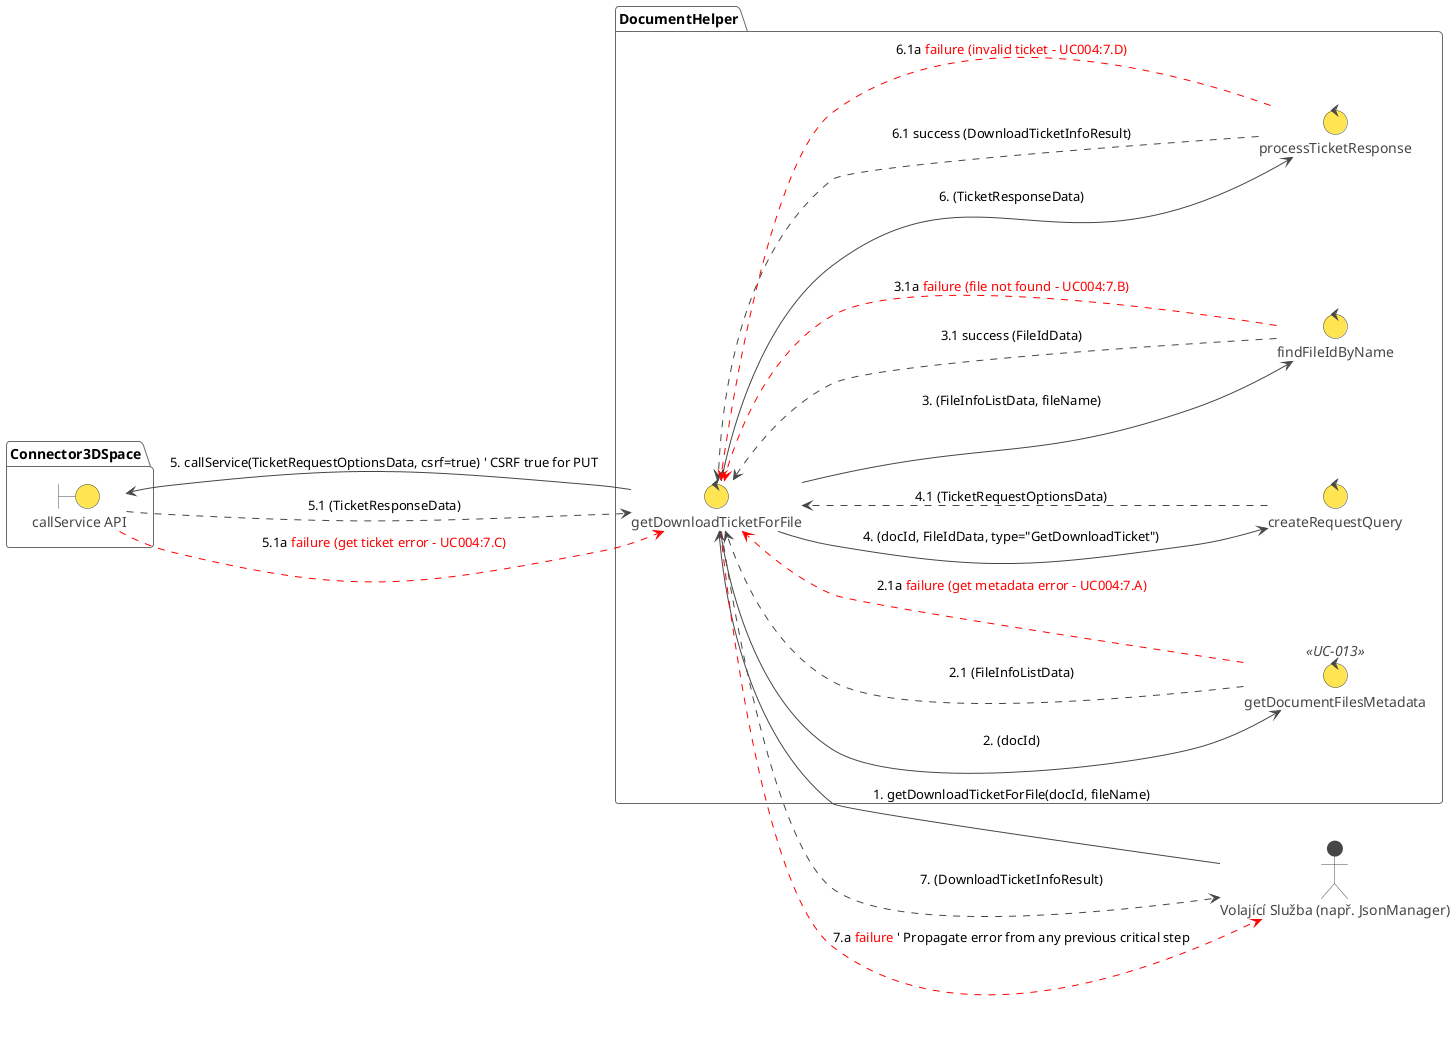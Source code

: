 @startuml RD-004_Get_Download_Ticket_For_File
!theme vibrant
left to right direction

actor "Volající Služba (např. JsonManager)" as CallingService

package "DocumentHelper" as DocumentHelperModule {
    control "getDownloadTicketForFile" as getDownloadTicketCtrl
    control "getDocumentFilesMetadata" as getFilesMetadataCtrl <<UC-013>>
    control "findFileIdByName" as findFileIdByNameCtrl
    control "createRequestQuery" as createRequestQueryCtrl
    control "processTicketResponse" as processTicketCtrl
}

package "Connector3DSpace" {
    boundary "callService API" as ConnectorApi
}

' Entities are commented out
' entity "InputParams (data)" as InputParamsData ' docId, fileName
' entity "FileInfoList (data)" as FileInfoListData
' entity "FileId (data)" as FileIdData
' entity "TicketRequestOptions (data)" as TicketRequestOptionsData
' entity "TicketResponse (data)" as TicketResponseData
' entity "DownloadTicketInfo (result)" as DownloadTicketInfoResult ' fcsUrl, etc.

' UC-004 Krok 1: Volající služba volá API
CallingService -> getDownloadTicketCtrl : 1. getDownloadTicketForFile(docId, fileName)

' UC-004 Krok 2: Invoke UC-013 Získání metadat souborů
getDownloadTicketCtrl -> getFilesMetadataCtrl : 2. (docId)
getFilesMetadataCtrl ..> getDownloadTicketCtrl : 2.1 (FileInfoListData)
getFilesMetadataCtrl .[#red].> getDownloadTicketCtrl : 2.1a <color:red>failure (get metadata error - UC004:7.A)</color>

' UC-004 Krok 3: Najdi fileId podle fileName
getDownloadTicketCtrl -> findFileIdByNameCtrl : 3. (FileInfoListData, fileName)
findFileIdByNameCtrl ..> getDownloadTicketCtrl : 3.1 success (FileIdData)
findFileIdByNameCtrl .[#red].> getDownloadTicketCtrl : 3.1a <color:red>failure (file not found - UC004:7.B)</color>

' UC-004 Krok 4: Sestavení požadavku na Download Ticket
' This happens if fileId was found (step 3.1)
getDownloadTicketCtrl -> createRequestQueryCtrl : 4. (docId, FileIdData, type="GetDownloadTicket")
createRequestQueryCtrl ..> getDownloadTicketCtrl : 4.1 (TicketRequestOptionsData)

' UC-004 Krok 5: Odeslání požadavku na Download Ticket a získání odpovědi
getDownloadTicketCtrl -> ConnectorApi : 5. callService(TicketRequestOptionsData, csrf=true) ' CSRF true for PUT
ConnectorApi ..> getDownloadTicketCtrl : 5.1 (TicketResponseData)
ConnectorApi .[#red].> getDownloadTicketCtrl : 5.1a <color:red>failure (get ticket error - UC004:7.C)</color>

' UC-004 Krok 6: Zpracování TicketResponse
getDownloadTicketCtrl -> processTicketCtrl : 6. (TicketResponseData)
processTicketCtrl ..> getDownloadTicketCtrl : 6.1 success (DownloadTicketInfoResult)
processTicketCtrl .[#red].> getDownloadTicketCtrl : 6.1a <color:red>failure (invalid ticket - UC004:7.D)</color>

' UC-004 Krok 7: Vrácení odpovědi
getDownloadTicketCtrl ..> CallingService : 7. (DownloadTicketInfoResult)
getDownloadTicketCtrl .[#red].> CallingService : 7.a <color:red>failure</color> ' Propagate error from any previous critical step

@enduml